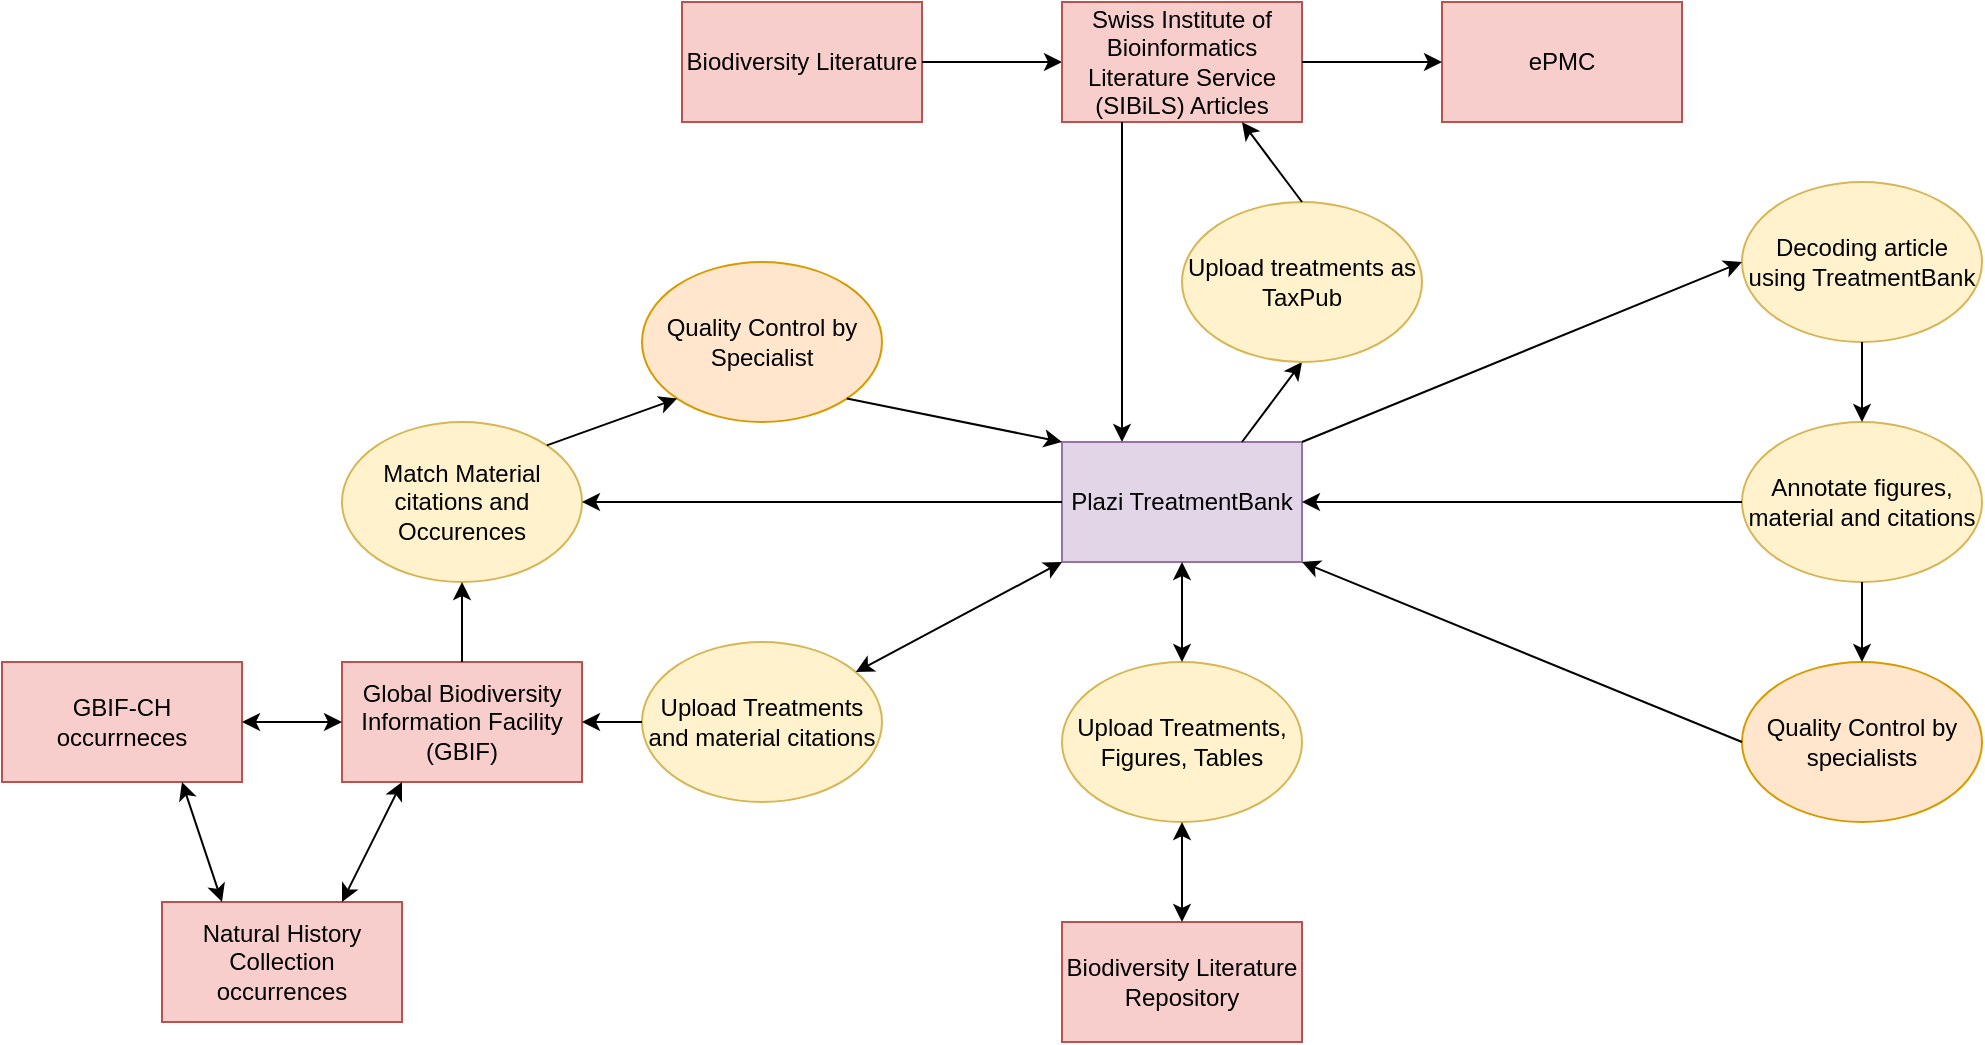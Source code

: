 <mxfile version="17.1.3" type="github">
  <diagram name="Page-1" id="c7558073-3199-34d8-9f00-42111426c3f3">
    <mxGraphModel dx="1864" dy="564" grid="1" gridSize="10" guides="1" tooltips="1" connect="1" arrows="1" fold="1" page="1" pageScale="1" pageWidth="826" pageHeight="1169" background="none" math="0" shadow="0">
      <root>
        <mxCell id="0" />
        <mxCell id="1" parent="0" />
        <mxCell id="0HOrwDNYIVravYK2uu_f-97" value="Biodiversity Literature" style="rounded=0;whiteSpace=wrap;sketch=0;html=1;fillColor=#f8cecc;strokeColor=#b85450;" parent="1" vertex="1">
          <mxGeometry x="230" y="20" width="120" height="60" as="geometry" />
        </mxCell>
        <mxCell id="0HOrwDNYIVravYK2uu_f-100" value="" style="endArrow=classic;html=1;rounded=0;exitX=1;exitY=0.5;exitDx=0;exitDy=0;entryX=0;entryY=0.5;entryDx=0;entryDy=0;" parent="1" source="0HOrwDNYIVravYK2uu_f-97" target="0HOrwDNYIVravYK2uu_f-98" edge="1">
          <mxGeometry width="50" height="50" relative="1" as="geometry">
            <mxPoint x="390" y="360" as="sourcePoint" />
            <mxPoint x="250" y="50" as="targetPoint" />
          </mxGeometry>
        </mxCell>
        <mxCell id="0HOrwDNYIVravYK2uu_f-98" value="Swiss Institute of Bioinformatics Literature Service&lt;br&gt;&lt;div&gt;(SIBiLS) Articles&lt;/div&gt;" style="rounded=0;whiteSpace=wrap;html=1;sketch=0;fillColor=#f8cecc;strokeColor=#b85450;" parent="1" vertex="1">
          <mxGeometry x="420" y="20" width="120" height="60" as="geometry" />
        </mxCell>
        <mxCell id="0HOrwDNYIVravYK2uu_f-103" value="Plazi TreatmentBank" style="rounded=0;whiteSpace=wrap;html=1;sketch=0;fillColor=#e1d5e7;strokeColor=#9673a6;" parent="1" vertex="1">
          <mxGeometry x="420" y="240" width="120" height="60" as="geometry" />
        </mxCell>
        <mxCell id="0HOrwDNYIVravYK2uu_f-104" value="" style="endArrow=classic;html=1;rounded=0;entryX=0.25;entryY=0;entryDx=0;entryDy=0;exitX=0.25;exitY=1;exitDx=0;exitDy=0;" parent="1" source="0HOrwDNYIVravYK2uu_f-98" target="0HOrwDNYIVravYK2uu_f-103" edge="1">
          <mxGeometry width="50" height="50" relative="1" as="geometry">
            <mxPoint x="390" y="360" as="sourcePoint" />
            <mxPoint x="440" y="310" as="targetPoint" />
          </mxGeometry>
        </mxCell>
        <mxCell id="0HOrwDNYIVravYK2uu_f-105" value="&lt;div&gt;Global Biodiversity Information Facility (GBIF)&lt;/div&gt;" style="rounded=0;whiteSpace=wrap;html=1;sketch=0;fillColor=#f8cecc;strokeColor=#b85450;" parent="1" vertex="1">
          <mxGeometry x="60" y="350" width="120" height="60" as="geometry" />
        </mxCell>
        <mxCell id="0HOrwDNYIVravYK2uu_f-106" value="Decoding article using TreatmentBank" style="ellipse;whiteSpace=wrap;html=1;rounded=0;sketch=0;fillColor=#fff2cc;strokeColor=#d6b656;" parent="1" vertex="1">
          <mxGeometry x="760" y="110" width="120" height="80" as="geometry" />
        </mxCell>
        <mxCell id="0HOrwDNYIVravYK2uu_f-107" value="Annotate figures, material and citations" style="ellipse;whiteSpace=wrap;html=1;rounded=0;sketch=0;fillColor=#fff2cc;strokeColor=#d6b656;" parent="1" vertex="1">
          <mxGeometry x="760" y="230" width="120" height="80" as="geometry" />
        </mxCell>
        <mxCell id="0HOrwDNYIVravYK2uu_f-108" value="Quality Control by specialists" style="ellipse;whiteSpace=wrap;html=1;rounded=0;sketch=0;fillColor=#ffe6cc;strokeColor=#d79b00;" parent="1" vertex="1">
          <mxGeometry x="760" y="350" width="120" height="80" as="geometry" />
        </mxCell>
        <mxCell id="0HOrwDNYIVravYK2uu_f-109" value="" style="endArrow=classic;html=1;rounded=0;exitX=1;exitY=0;exitDx=0;exitDy=0;entryX=0;entryY=0.5;entryDx=0;entryDy=0;" parent="1" source="0HOrwDNYIVravYK2uu_f-103" target="0HOrwDNYIVravYK2uu_f-106" edge="1">
          <mxGeometry width="50" height="50" relative="1" as="geometry">
            <mxPoint x="390" y="360" as="sourcePoint" />
            <mxPoint x="440" y="310" as="targetPoint" />
          </mxGeometry>
        </mxCell>
        <mxCell id="0HOrwDNYIVravYK2uu_f-110" value="" style="endArrow=classic;html=1;rounded=0;entryX=0.5;entryY=0;entryDx=0;entryDy=0;exitX=0.5;exitY=1;exitDx=0;exitDy=0;" parent="1" source="0HOrwDNYIVravYK2uu_f-106" target="0HOrwDNYIVravYK2uu_f-107" edge="1">
          <mxGeometry width="50" height="50" relative="1" as="geometry">
            <mxPoint x="40" y="520" as="sourcePoint" />
            <mxPoint x="90" y="470" as="targetPoint" />
          </mxGeometry>
        </mxCell>
        <mxCell id="0HOrwDNYIVravYK2uu_f-111" value="" style="endArrow=classic;html=1;rounded=0;entryX=0.5;entryY=0;entryDx=0;entryDy=0;exitX=0.5;exitY=1;exitDx=0;exitDy=0;" parent="1" source="0HOrwDNYIVravYK2uu_f-107" target="0HOrwDNYIVravYK2uu_f-108" edge="1">
          <mxGeometry width="50" height="50" relative="1" as="geometry">
            <mxPoint x="190" y="480" as="sourcePoint" />
            <mxPoint x="240" y="430" as="targetPoint" />
          </mxGeometry>
        </mxCell>
        <mxCell id="0HOrwDNYIVravYK2uu_f-112" value="" style="endArrow=classic;html=1;rounded=0;entryX=1;entryY=0.5;entryDx=0;entryDy=0;exitX=0;exitY=0.5;exitDx=0;exitDy=0;" parent="1" source="0HOrwDNYIVravYK2uu_f-107" target="0HOrwDNYIVravYK2uu_f-103" edge="1">
          <mxGeometry width="50" height="50" relative="1" as="geometry">
            <mxPoint x="390" y="360" as="sourcePoint" />
            <mxPoint x="440" y="310" as="targetPoint" />
          </mxGeometry>
        </mxCell>
        <mxCell id="0HOrwDNYIVravYK2uu_f-113" value="" style="endArrow=classic;html=1;rounded=0;entryX=1;entryY=1;entryDx=0;entryDy=0;exitX=0;exitY=0.5;exitDx=0;exitDy=0;" parent="1" source="0HOrwDNYIVravYK2uu_f-108" target="0HOrwDNYIVravYK2uu_f-103" edge="1">
          <mxGeometry width="50" height="50" relative="1" as="geometry">
            <mxPoint x="450" y="420" as="sourcePoint" />
            <mxPoint x="500" y="370" as="targetPoint" />
          </mxGeometry>
        </mxCell>
        <mxCell id="0HOrwDNYIVravYK2uu_f-116" value="" style="endArrow=classic;html=1;rounded=0;exitX=0.75;exitY=0;exitDx=0;exitDy=0;entryX=0.5;entryY=1;entryDx=0;entryDy=0;" parent="1" source="0HOrwDNYIVravYK2uu_f-103" target="0HOrwDNYIVravYK2uu_f-137" edge="1">
          <mxGeometry width="50" height="50" relative="1" as="geometry">
            <mxPoint x="390" y="290" as="sourcePoint" />
            <mxPoint x="510" y="200" as="targetPoint" />
          </mxGeometry>
        </mxCell>
        <mxCell id="0HOrwDNYIVravYK2uu_f-118" value="&lt;div&gt;Match Material citations and Occurences&lt;/div&gt;" style="ellipse;whiteSpace=wrap;html=1;rounded=0;sketch=0;fillColor=#fff2cc;strokeColor=#d6b656;" parent="1" vertex="1">
          <mxGeometry x="60" y="230" width="120" height="80" as="geometry" />
        </mxCell>
        <mxCell id="0HOrwDNYIVravYK2uu_f-120" value="&lt;div&gt;Quality Control by Specialist&lt;/div&gt;" style="ellipse;whiteSpace=wrap;html=1;rounded=0;sketch=0;fillColor=#ffe6cc;strokeColor=#d79b00;" parent="1" vertex="1">
          <mxGeometry x="210" y="150" width="120" height="80" as="geometry" />
        </mxCell>
        <mxCell id="0HOrwDNYIVravYK2uu_f-121" value="" style="endArrow=classic;html=1;rounded=0;exitX=0;exitY=0.5;exitDx=0;exitDy=0;entryX=1;entryY=0.5;entryDx=0;entryDy=0;" parent="1" source="0HOrwDNYIVravYK2uu_f-103" target="0HOrwDNYIVravYK2uu_f-118" edge="1">
          <mxGeometry width="50" height="50" relative="1" as="geometry">
            <mxPoint x="390" y="290" as="sourcePoint" />
            <mxPoint x="440" y="240" as="targetPoint" />
          </mxGeometry>
        </mxCell>
        <mxCell id="0HOrwDNYIVravYK2uu_f-122" value="" style="endArrow=classic;html=1;rounded=0;exitX=0.5;exitY=0;exitDx=0;exitDy=0;entryX=0.5;entryY=1;entryDx=0;entryDy=0;" parent="1" source="0HOrwDNYIVravYK2uu_f-105" target="0HOrwDNYIVravYK2uu_f-118" edge="1">
          <mxGeometry width="50" height="50" relative="1" as="geometry">
            <mxPoint x="390" y="290" as="sourcePoint" />
            <mxPoint x="440" y="240" as="targetPoint" />
          </mxGeometry>
        </mxCell>
        <mxCell id="0HOrwDNYIVravYK2uu_f-124" value="" style="endArrow=classic;html=1;rounded=0;exitX=1;exitY=1;exitDx=0;exitDy=0;entryX=0;entryY=0;entryDx=0;entryDy=0;" parent="1" source="0HOrwDNYIVravYK2uu_f-120" target="0HOrwDNYIVravYK2uu_f-103" edge="1">
          <mxGeometry width="50" height="50" relative="1" as="geometry">
            <mxPoint x="390" y="290" as="sourcePoint" />
            <mxPoint x="440" y="240" as="targetPoint" />
          </mxGeometry>
        </mxCell>
        <mxCell id="0HOrwDNYIVravYK2uu_f-128" value="Upload Treatments and material citations" style="ellipse;whiteSpace=wrap;html=1;rounded=0;sketch=0;fillColor=#fff2cc;strokeColor=#d6b656;" parent="1" vertex="1">
          <mxGeometry x="210" y="340" width="120" height="80" as="geometry" />
        </mxCell>
        <mxCell id="0HOrwDNYIVravYK2uu_f-129" value="" style="endArrow=classic;html=1;rounded=0;entryX=1;entryY=0.5;entryDx=0;entryDy=0;exitX=0;exitY=0.5;exitDx=0;exitDy=0;" parent="1" source="0HOrwDNYIVravYK2uu_f-128" target="0HOrwDNYIVravYK2uu_f-105" edge="1">
          <mxGeometry width="50" height="50" relative="1" as="geometry">
            <mxPoint x="210" y="370" as="sourcePoint" />
            <mxPoint x="260" y="320" as="targetPoint" />
          </mxGeometry>
        </mxCell>
        <mxCell id="0HOrwDNYIVravYK2uu_f-131" value="" style="endArrow=classic;startArrow=classic;html=1;rounded=0;entryX=0;entryY=1;entryDx=0;entryDy=0;" parent="1" source="0HOrwDNYIVravYK2uu_f-128" target="0HOrwDNYIVravYK2uu_f-103" edge="1">
          <mxGeometry width="50" height="50" relative="1" as="geometry">
            <mxPoint x="390" y="290" as="sourcePoint" />
            <mxPoint x="440" y="240" as="targetPoint" />
          </mxGeometry>
        </mxCell>
        <mxCell id="0HOrwDNYIVravYK2uu_f-132" value="&lt;div&gt;GBIF-CH&lt;/div&gt;&lt;div&gt;occurrneces&lt;/div&gt;" style="rounded=0;whiteSpace=wrap;html=1;sketch=0;fillColor=#f8cecc;strokeColor=#b85450;" parent="1" vertex="1">
          <mxGeometry x="-110" y="350" width="120" height="60" as="geometry" />
        </mxCell>
        <mxCell id="0HOrwDNYIVravYK2uu_f-133" value="&lt;div&gt;Natural History Collection&lt;/div&gt;&lt;div&gt;occurrences &lt;br&gt;&lt;/div&gt;" style="rounded=0;whiteSpace=wrap;html=1;sketch=0;fillColor=#f8cecc;strokeColor=#b85450;" parent="1" vertex="1">
          <mxGeometry x="-30" y="470" width="120" height="60" as="geometry" />
        </mxCell>
        <mxCell id="0HOrwDNYIVravYK2uu_f-134" value="" style="endArrow=classic;startArrow=classic;html=1;rounded=0;exitX=0.75;exitY=1;exitDx=0;exitDy=0;entryX=0.25;entryY=0;entryDx=0;entryDy=0;" parent="1" source="0HOrwDNYIVravYK2uu_f-132" target="0HOrwDNYIVravYK2uu_f-133" edge="1">
          <mxGeometry width="50" height="50" relative="1" as="geometry">
            <mxPoint x="390" y="290" as="sourcePoint" />
            <mxPoint x="440" y="240" as="targetPoint" />
          </mxGeometry>
        </mxCell>
        <mxCell id="0HOrwDNYIVravYK2uu_f-135" value="" style="endArrow=classic;startArrow=classic;html=1;rounded=0;exitX=0.25;exitY=1;exitDx=0;exitDy=0;entryX=0.75;entryY=0;entryDx=0;entryDy=0;" parent="1" source="0HOrwDNYIVravYK2uu_f-105" target="0HOrwDNYIVravYK2uu_f-133" edge="1">
          <mxGeometry width="50" height="50" relative="1" as="geometry">
            <mxPoint x="390" y="290" as="sourcePoint" />
            <mxPoint x="440" y="240" as="targetPoint" />
          </mxGeometry>
        </mxCell>
        <mxCell id="0HOrwDNYIVravYK2uu_f-136" value="" style="endArrow=classic;startArrow=classic;html=1;rounded=0;exitX=1;exitY=0.5;exitDx=0;exitDy=0;entryX=0;entryY=0.5;entryDx=0;entryDy=0;" parent="1" source="0HOrwDNYIVravYK2uu_f-132" target="0HOrwDNYIVravYK2uu_f-105" edge="1">
          <mxGeometry width="50" height="50" relative="1" as="geometry">
            <mxPoint x="390" y="290" as="sourcePoint" />
            <mxPoint x="440" y="240" as="targetPoint" />
          </mxGeometry>
        </mxCell>
        <mxCell id="0HOrwDNYIVravYK2uu_f-137" value="&lt;div&gt;Upload treatments as TaxPub&lt;/div&gt;" style="ellipse;whiteSpace=wrap;html=1;rounded=0;sketch=0;fillColor=#fff2cc;strokeColor=#d6b656;" parent="1" vertex="1">
          <mxGeometry x="480" y="120" width="120" height="80" as="geometry" />
        </mxCell>
        <mxCell id="0HOrwDNYIVravYK2uu_f-138" value="" style="endArrow=classic;html=1;rounded=0;entryX=0.75;entryY=1;entryDx=0;entryDy=0;exitX=0.5;exitY=0;exitDx=0;exitDy=0;" parent="1" source="0HOrwDNYIVravYK2uu_f-137" target="0HOrwDNYIVravYK2uu_f-98" edge="1">
          <mxGeometry width="50" height="50" relative="1" as="geometry">
            <mxPoint x="390" y="290" as="sourcePoint" />
            <mxPoint x="440" y="240" as="targetPoint" />
          </mxGeometry>
        </mxCell>
        <mxCell id="0HOrwDNYIVravYK2uu_f-139" value="&lt;div&gt;ePMC&lt;/div&gt;" style="rounded=0;whiteSpace=wrap;html=1;sketch=0;fillColor=#f8cecc;strokeColor=#b85450;" parent="1" vertex="1">
          <mxGeometry x="610" y="20" width="120" height="60" as="geometry" />
        </mxCell>
        <mxCell id="0HOrwDNYIVravYK2uu_f-140" value="" style="endArrow=classic;html=1;rounded=0;entryX=0;entryY=0.5;entryDx=0;entryDy=0;exitX=1;exitY=0.5;exitDx=0;exitDy=0;" parent="1" source="0HOrwDNYIVravYK2uu_f-98" target="0HOrwDNYIVravYK2uu_f-139" edge="1">
          <mxGeometry width="50" height="50" relative="1" as="geometry">
            <mxPoint x="390" y="290" as="sourcePoint" />
            <mxPoint x="440" y="240" as="targetPoint" />
          </mxGeometry>
        </mxCell>
        <mxCell id="0HOrwDNYIVravYK2uu_f-142" value="&lt;div&gt;Upload Treatments, Figures, Tables&lt;/div&gt;" style="ellipse;whiteSpace=wrap;html=1;rounded=0;sketch=0;fillColor=#fff2cc;strokeColor=#d6b656;" parent="1" vertex="1">
          <mxGeometry x="420" y="350" width="120" height="80" as="geometry" />
        </mxCell>
        <mxCell id="0HOrwDNYIVravYK2uu_f-143" value="&lt;div&gt;Biodiversity Literature Repository&lt;/div&gt;" style="rounded=0;whiteSpace=wrap;html=1;sketch=0;fillColor=#f8cecc;strokeColor=#b85450;" parent="1" vertex="1">
          <mxGeometry x="420" y="480" width="120" height="60" as="geometry" />
        </mxCell>
        <mxCell id="0HOrwDNYIVravYK2uu_f-144" value="" style="endArrow=classic;startArrow=classic;html=1;rounded=0;entryX=0.5;entryY=0;entryDx=0;entryDy=0;" parent="1" source="0HOrwDNYIVravYK2uu_f-103" target="0HOrwDNYIVravYK2uu_f-142" edge="1">
          <mxGeometry width="50" height="50" relative="1" as="geometry">
            <mxPoint x="390" y="290" as="sourcePoint" />
            <mxPoint x="440" y="240" as="targetPoint" />
            <Array as="points">
              <mxPoint x="480" y="340" />
            </Array>
          </mxGeometry>
        </mxCell>
        <mxCell id="0HOrwDNYIVravYK2uu_f-146" value="" style="endArrow=classic;startArrow=classic;html=1;rounded=0;exitX=0.5;exitY=1;exitDx=0;exitDy=0;entryX=0.5;entryY=0;entryDx=0;entryDy=0;" parent="1" source="0HOrwDNYIVravYK2uu_f-142" target="0HOrwDNYIVravYK2uu_f-143" edge="1">
          <mxGeometry width="50" height="50" relative="1" as="geometry">
            <mxPoint x="390" y="290" as="sourcePoint" />
            <mxPoint x="440" y="240" as="targetPoint" />
          </mxGeometry>
        </mxCell>
        <mxCell id="rB2gZijNXzykF5WczqEo-1" value="" style="endArrow=classic;html=1;rounded=0;exitX=1;exitY=0;exitDx=0;exitDy=0;entryX=0;entryY=1;entryDx=0;entryDy=0;" parent="1" source="0HOrwDNYIVravYK2uu_f-118" target="0HOrwDNYIVravYK2uu_f-120" edge="1">
          <mxGeometry width="50" height="50" relative="1" as="geometry">
            <mxPoint x="300" y="310" as="sourcePoint" />
            <mxPoint x="400" y="270" as="targetPoint" />
          </mxGeometry>
        </mxCell>
      </root>
    </mxGraphModel>
  </diagram>
</mxfile>
